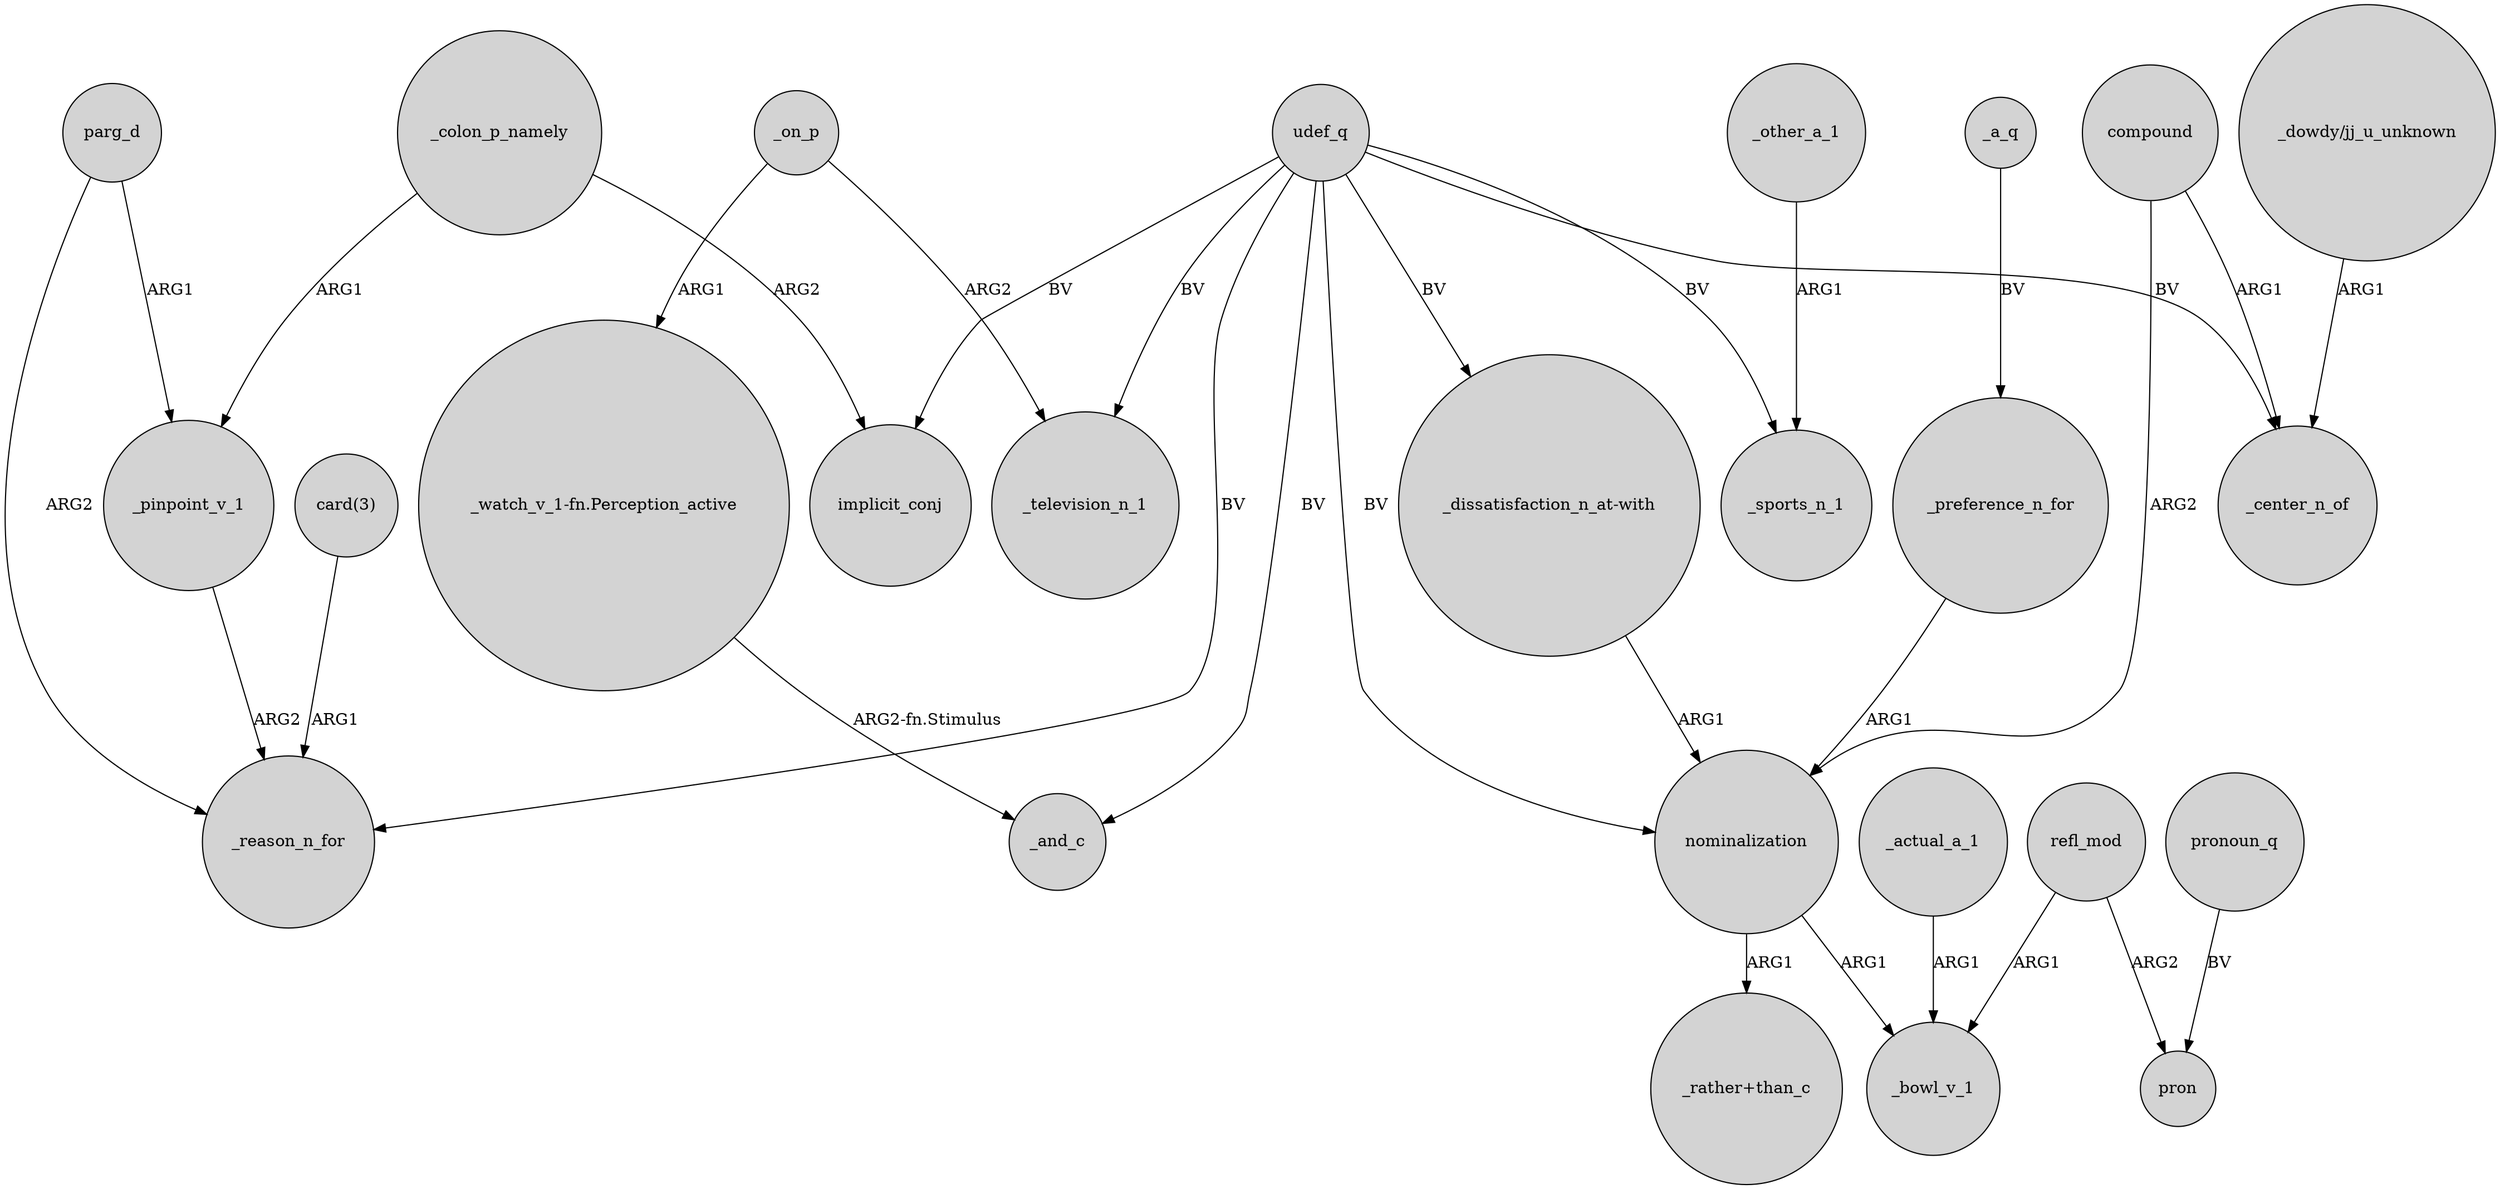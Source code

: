digraph {
	node [shape=circle style=filled]
	udef_q -> _television_n_1 [label=BV]
	udef_q -> _reason_n_for [label=BV]
	nominalization -> "_rather+than_c" [label=ARG1]
	"_dissatisfaction_n_at-with" -> nominalization [label=ARG1]
	"_dowdy/jj_u_unknown" -> _center_n_of [label=ARG1]
	parg_d -> _pinpoint_v_1 [label=ARG1]
	compound -> nominalization [label=ARG2]
	nominalization -> _bowl_v_1 [label=ARG1]
	udef_q -> "_dissatisfaction_n_at-with" [label=BV]
	udef_q -> implicit_conj [label=BV]
	_actual_a_1 -> _bowl_v_1 [label=ARG1]
	udef_q -> _center_n_of [label=BV]
	_on_p -> "_watch_v_1-fn.Perception_active" [label=ARG1]
	"_watch_v_1-fn.Perception_active" -> _and_c [label="ARG2-fn.Stimulus"]
	_pinpoint_v_1 -> _reason_n_for [label=ARG2]
	pronoun_q -> pron [label=BV]
	refl_mod -> pron [label=ARG2]
	_on_p -> _television_n_1 [label=ARG2]
	compound -> _center_n_of [label=ARG1]
	_other_a_1 -> _sports_n_1 [label=ARG1]
	_a_q -> _preference_n_for [label=BV]
	udef_q -> nominalization [label=BV]
	"card(3)" -> _reason_n_for [label=ARG1]
	_preference_n_for -> nominalization [label=ARG1]
	parg_d -> _reason_n_for [label=ARG2]
	_colon_p_namely -> implicit_conj [label=ARG2]
	udef_q -> _and_c [label=BV]
	refl_mod -> _bowl_v_1 [label=ARG1]
	udef_q -> _sports_n_1 [label=BV]
	_colon_p_namely -> _pinpoint_v_1 [label=ARG1]
}
